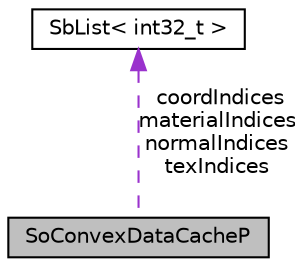 digraph "SoConvexDataCacheP"
{
 // LATEX_PDF_SIZE
  edge [fontname="Helvetica",fontsize="10",labelfontname="Helvetica",labelfontsize="10"];
  node [fontname="Helvetica",fontsize="10",shape=record];
  Node1 [label="SoConvexDataCacheP",height=0.2,width=0.4,color="black", fillcolor="grey75", style="filled", fontcolor="black",tooltip=" "];
  Node2 -> Node1 [dir="back",color="darkorchid3",fontsize="10",style="dashed",label=" coordIndices\nmaterialIndices\nnormalIndices\ntexIndices" ,fontname="Helvetica"];
  Node2 [label="SbList\< int32_t \>",height=0.2,width=0.4,color="black", fillcolor="white", style="filled",URL="$classSbList.html",tooltip=" "];
}
